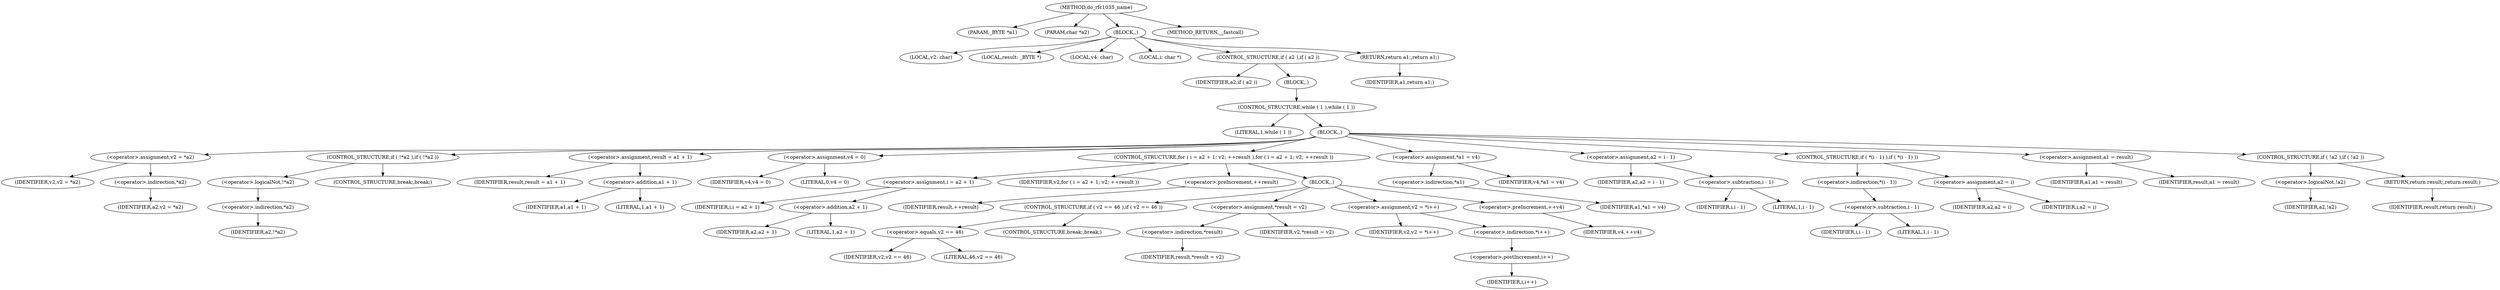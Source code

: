 digraph do_rfc1035_name {  
"1000105" [label = "(METHOD,do_rfc1035_name)" ]
"1000106" [label = "(PARAM,_BYTE *a1)" ]
"1000107" [label = "(PARAM,char *a2)" ]
"1000108" [label = "(BLOCK,,)" ]
"1000109" [label = "(LOCAL,v2: char)" ]
"1000110" [label = "(LOCAL,result: _BYTE *)" ]
"1000111" [label = "(LOCAL,v4: char)" ]
"1000112" [label = "(LOCAL,i: char *)" ]
"1000113" [label = "(CONTROL_STRUCTURE,if ( a2 ),if ( a2 ))" ]
"1000114" [label = "(IDENTIFIER,a2,if ( a2 ))" ]
"1000115" [label = "(BLOCK,,)" ]
"1000116" [label = "(CONTROL_STRUCTURE,while ( 1 ),while ( 1 ))" ]
"1000117" [label = "(LITERAL,1,while ( 1 ))" ]
"1000118" [label = "(BLOCK,,)" ]
"1000119" [label = "(<operator>.assignment,v2 = *a2)" ]
"1000120" [label = "(IDENTIFIER,v2,v2 = *a2)" ]
"1000121" [label = "(<operator>.indirection,*a2)" ]
"1000122" [label = "(IDENTIFIER,a2,v2 = *a2)" ]
"1000123" [label = "(CONTROL_STRUCTURE,if ( !*a2 ),if ( !*a2 ))" ]
"1000124" [label = "(<operator>.logicalNot,!*a2)" ]
"1000125" [label = "(<operator>.indirection,*a2)" ]
"1000126" [label = "(IDENTIFIER,a2,!*a2)" ]
"1000127" [label = "(CONTROL_STRUCTURE,break;,break;)" ]
"1000128" [label = "(<operator>.assignment,result = a1 + 1)" ]
"1000129" [label = "(IDENTIFIER,result,result = a1 + 1)" ]
"1000130" [label = "(<operator>.addition,a1 + 1)" ]
"1000131" [label = "(IDENTIFIER,a1,a1 + 1)" ]
"1000132" [label = "(LITERAL,1,a1 + 1)" ]
"1000133" [label = "(<operator>.assignment,v4 = 0)" ]
"1000134" [label = "(IDENTIFIER,v4,v4 = 0)" ]
"1000135" [label = "(LITERAL,0,v4 = 0)" ]
"1000136" [label = "(CONTROL_STRUCTURE,for ( i = a2 + 1; v2; ++result ),for ( i = a2 + 1; v2; ++result ))" ]
"1000137" [label = "(<operator>.assignment,i = a2 + 1)" ]
"1000138" [label = "(IDENTIFIER,i,i = a2 + 1)" ]
"1000139" [label = "(<operator>.addition,a2 + 1)" ]
"1000140" [label = "(IDENTIFIER,a2,a2 + 1)" ]
"1000141" [label = "(LITERAL,1,a2 + 1)" ]
"1000142" [label = "(IDENTIFIER,v2,for ( i = a2 + 1; v2; ++result ))" ]
"1000143" [label = "(<operator>.preIncrement,++result)" ]
"1000144" [label = "(IDENTIFIER,result,++result)" ]
"1000145" [label = "(BLOCK,,)" ]
"1000146" [label = "(CONTROL_STRUCTURE,if ( v2 == 46 ),if ( v2 == 46 ))" ]
"1000147" [label = "(<operator>.equals,v2 == 46)" ]
"1000148" [label = "(IDENTIFIER,v2,v2 == 46)" ]
"1000149" [label = "(LITERAL,46,v2 == 46)" ]
"1000150" [label = "(CONTROL_STRUCTURE,break;,break;)" ]
"1000151" [label = "(<operator>.assignment,*result = v2)" ]
"1000152" [label = "(<operator>.indirection,*result)" ]
"1000153" [label = "(IDENTIFIER,result,*result = v2)" ]
"1000154" [label = "(IDENTIFIER,v2,*result = v2)" ]
"1000155" [label = "(<operator>.assignment,v2 = *i++)" ]
"1000156" [label = "(IDENTIFIER,v2,v2 = *i++)" ]
"1000157" [label = "(<operator>.indirection,*i++)" ]
"1000158" [label = "(<operator>.postIncrement,i++)" ]
"1000159" [label = "(IDENTIFIER,i,i++)" ]
"1000160" [label = "(<operator>.preIncrement,++v4)" ]
"1000161" [label = "(IDENTIFIER,v4,++v4)" ]
"1000162" [label = "(<operator>.assignment,*a1 = v4)" ]
"1000163" [label = "(<operator>.indirection,*a1)" ]
"1000164" [label = "(IDENTIFIER,a1,*a1 = v4)" ]
"1000165" [label = "(IDENTIFIER,v4,*a1 = v4)" ]
"1000166" [label = "(<operator>.assignment,a2 = i - 1)" ]
"1000167" [label = "(IDENTIFIER,a2,a2 = i - 1)" ]
"1000168" [label = "(<operator>.subtraction,i - 1)" ]
"1000169" [label = "(IDENTIFIER,i,i - 1)" ]
"1000170" [label = "(LITERAL,1,i - 1)" ]
"1000171" [label = "(CONTROL_STRUCTURE,if ( *(i - 1) ),if ( *(i - 1) ))" ]
"1000172" [label = "(<operator>.indirection,*(i - 1))" ]
"1000173" [label = "(<operator>.subtraction,i - 1)" ]
"1000174" [label = "(IDENTIFIER,i,i - 1)" ]
"1000175" [label = "(LITERAL,1,i - 1)" ]
"1000176" [label = "(<operator>.assignment,a2 = i)" ]
"1000177" [label = "(IDENTIFIER,a2,a2 = i)" ]
"1000178" [label = "(IDENTIFIER,i,a2 = i)" ]
"1000179" [label = "(<operator>.assignment,a1 = result)" ]
"1000180" [label = "(IDENTIFIER,a1,a1 = result)" ]
"1000181" [label = "(IDENTIFIER,result,a1 = result)" ]
"1000182" [label = "(CONTROL_STRUCTURE,if ( !a2 ),if ( !a2 ))" ]
"1000183" [label = "(<operator>.logicalNot,!a2)" ]
"1000184" [label = "(IDENTIFIER,a2,!a2)" ]
"1000185" [label = "(RETURN,return result;,return result;)" ]
"1000186" [label = "(IDENTIFIER,result,return result;)" ]
"1000187" [label = "(RETURN,return a1;,return a1;)" ]
"1000188" [label = "(IDENTIFIER,a1,return a1;)" ]
"1000189" [label = "(METHOD_RETURN,__fastcall)" ]
  "1000105" -> "1000106" 
  "1000105" -> "1000107" 
  "1000105" -> "1000108" 
  "1000105" -> "1000189" 
  "1000108" -> "1000109" 
  "1000108" -> "1000110" 
  "1000108" -> "1000111" 
  "1000108" -> "1000112" 
  "1000108" -> "1000113" 
  "1000108" -> "1000187" 
  "1000113" -> "1000114" 
  "1000113" -> "1000115" 
  "1000115" -> "1000116" 
  "1000116" -> "1000117" 
  "1000116" -> "1000118" 
  "1000118" -> "1000119" 
  "1000118" -> "1000123" 
  "1000118" -> "1000128" 
  "1000118" -> "1000133" 
  "1000118" -> "1000136" 
  "1000118" -> "1000162" 
  "1000118" -> "1000166" 
  "1000118" -> "1000171" 
  "1000118" -> "1000179" 
  "1000118" -> "1000182" 
  "1000119" -> "1000120" 
  "1000119" -> "1000121" 
  "1000121" -> "1000122" 
  "1000123" -> "1000124" 
  "1000123" -> "1000127" 
  "1000124" -> "1000125" 
  "1000125" -> "1000126" 
  "1000128" -> "1000129" 
  "1000128" -> "1000130" 
  "1000130" -> "1000131" 
  "1000130" -> "1000132" 
  "1000133" -> "1000134" 
  "1000133" -> "1000135" 
  "1000136" -> "1000137" 
  "1000136" -> "1000142" 
  "1000136" -> "1000143" 
  "1000136" -> "1000145" 
  "1000137" -> "1000138" 
  "1000137" -> "1000139" 
  "1000139" -> "1000140" 
  "1000139" -> "1000141" 
  "1000143" -> "1000144" 
  "1000145" -> "1000146" 
  "1000145" -> "1000151" 
  "1000145" -> "1000155" 
  "1000145" -> "1000160" 
  "1000146" -> "1000147" 
  "1000146" -> "1000150" 
  "1000147" -> "1000148" 
  "1000147" -> "1000149" 
  "1000151" -> "1000152" 
  "1000151" -> "1000154" 
  "1000152" -> "1000153" 
  "1000155" -> "1000156" 
  "1000155" -> "1000157" 
  "1000157" -> "1000158" 
  "1000158" -> "1000159" 
  "1000160" -> "1000161" 
  "1000162" -> "1000163" 
  "1000162" -> "1000165" 
  "1000163" -> "1000164" 
  "1000166" -> "1000167" 
  "1000166" -> "1000168" 
  "1000168" -> "1000169" 
  "1000168" -> "1000170" 
  "1000171" -> "1000172" 
  "1000171" -> "1000176" 
  "1000172" -> "1000173" 
  "1000173" -> "1000174" 
  "1000173" -> "1000175" 
  "1000176" -> "1000177" 
  "1000176" -> "1000178" 
  "1000179" -> "1000180" 
  "1000179" -> "1000181" 
  "1000182" -> "1000183" 
  "1000182" -> "1000185" 
  "1000183" -> "1000184" 
  "1000185" -> "1000186" 
  "1000187" -> "1000188" 
}
